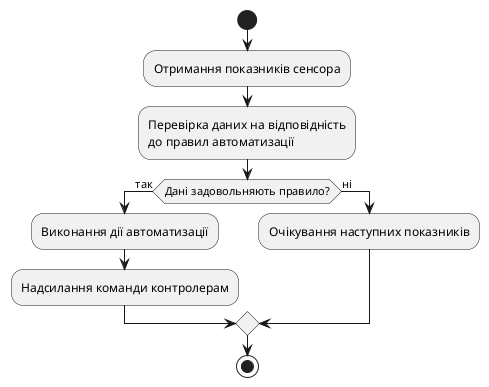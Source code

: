 @startuml
|User|
start
:Отримання показників сенсора;

:Перевірка даних на відповідність
до правил автоматизації;

if (Дані задовольняють правило?) then (так)
  :Виконання дії автоматизації;
  :Надсилання команди контролерам;
else (ні)
  :Очікування наступних показників;
endif

stop
@enduml
